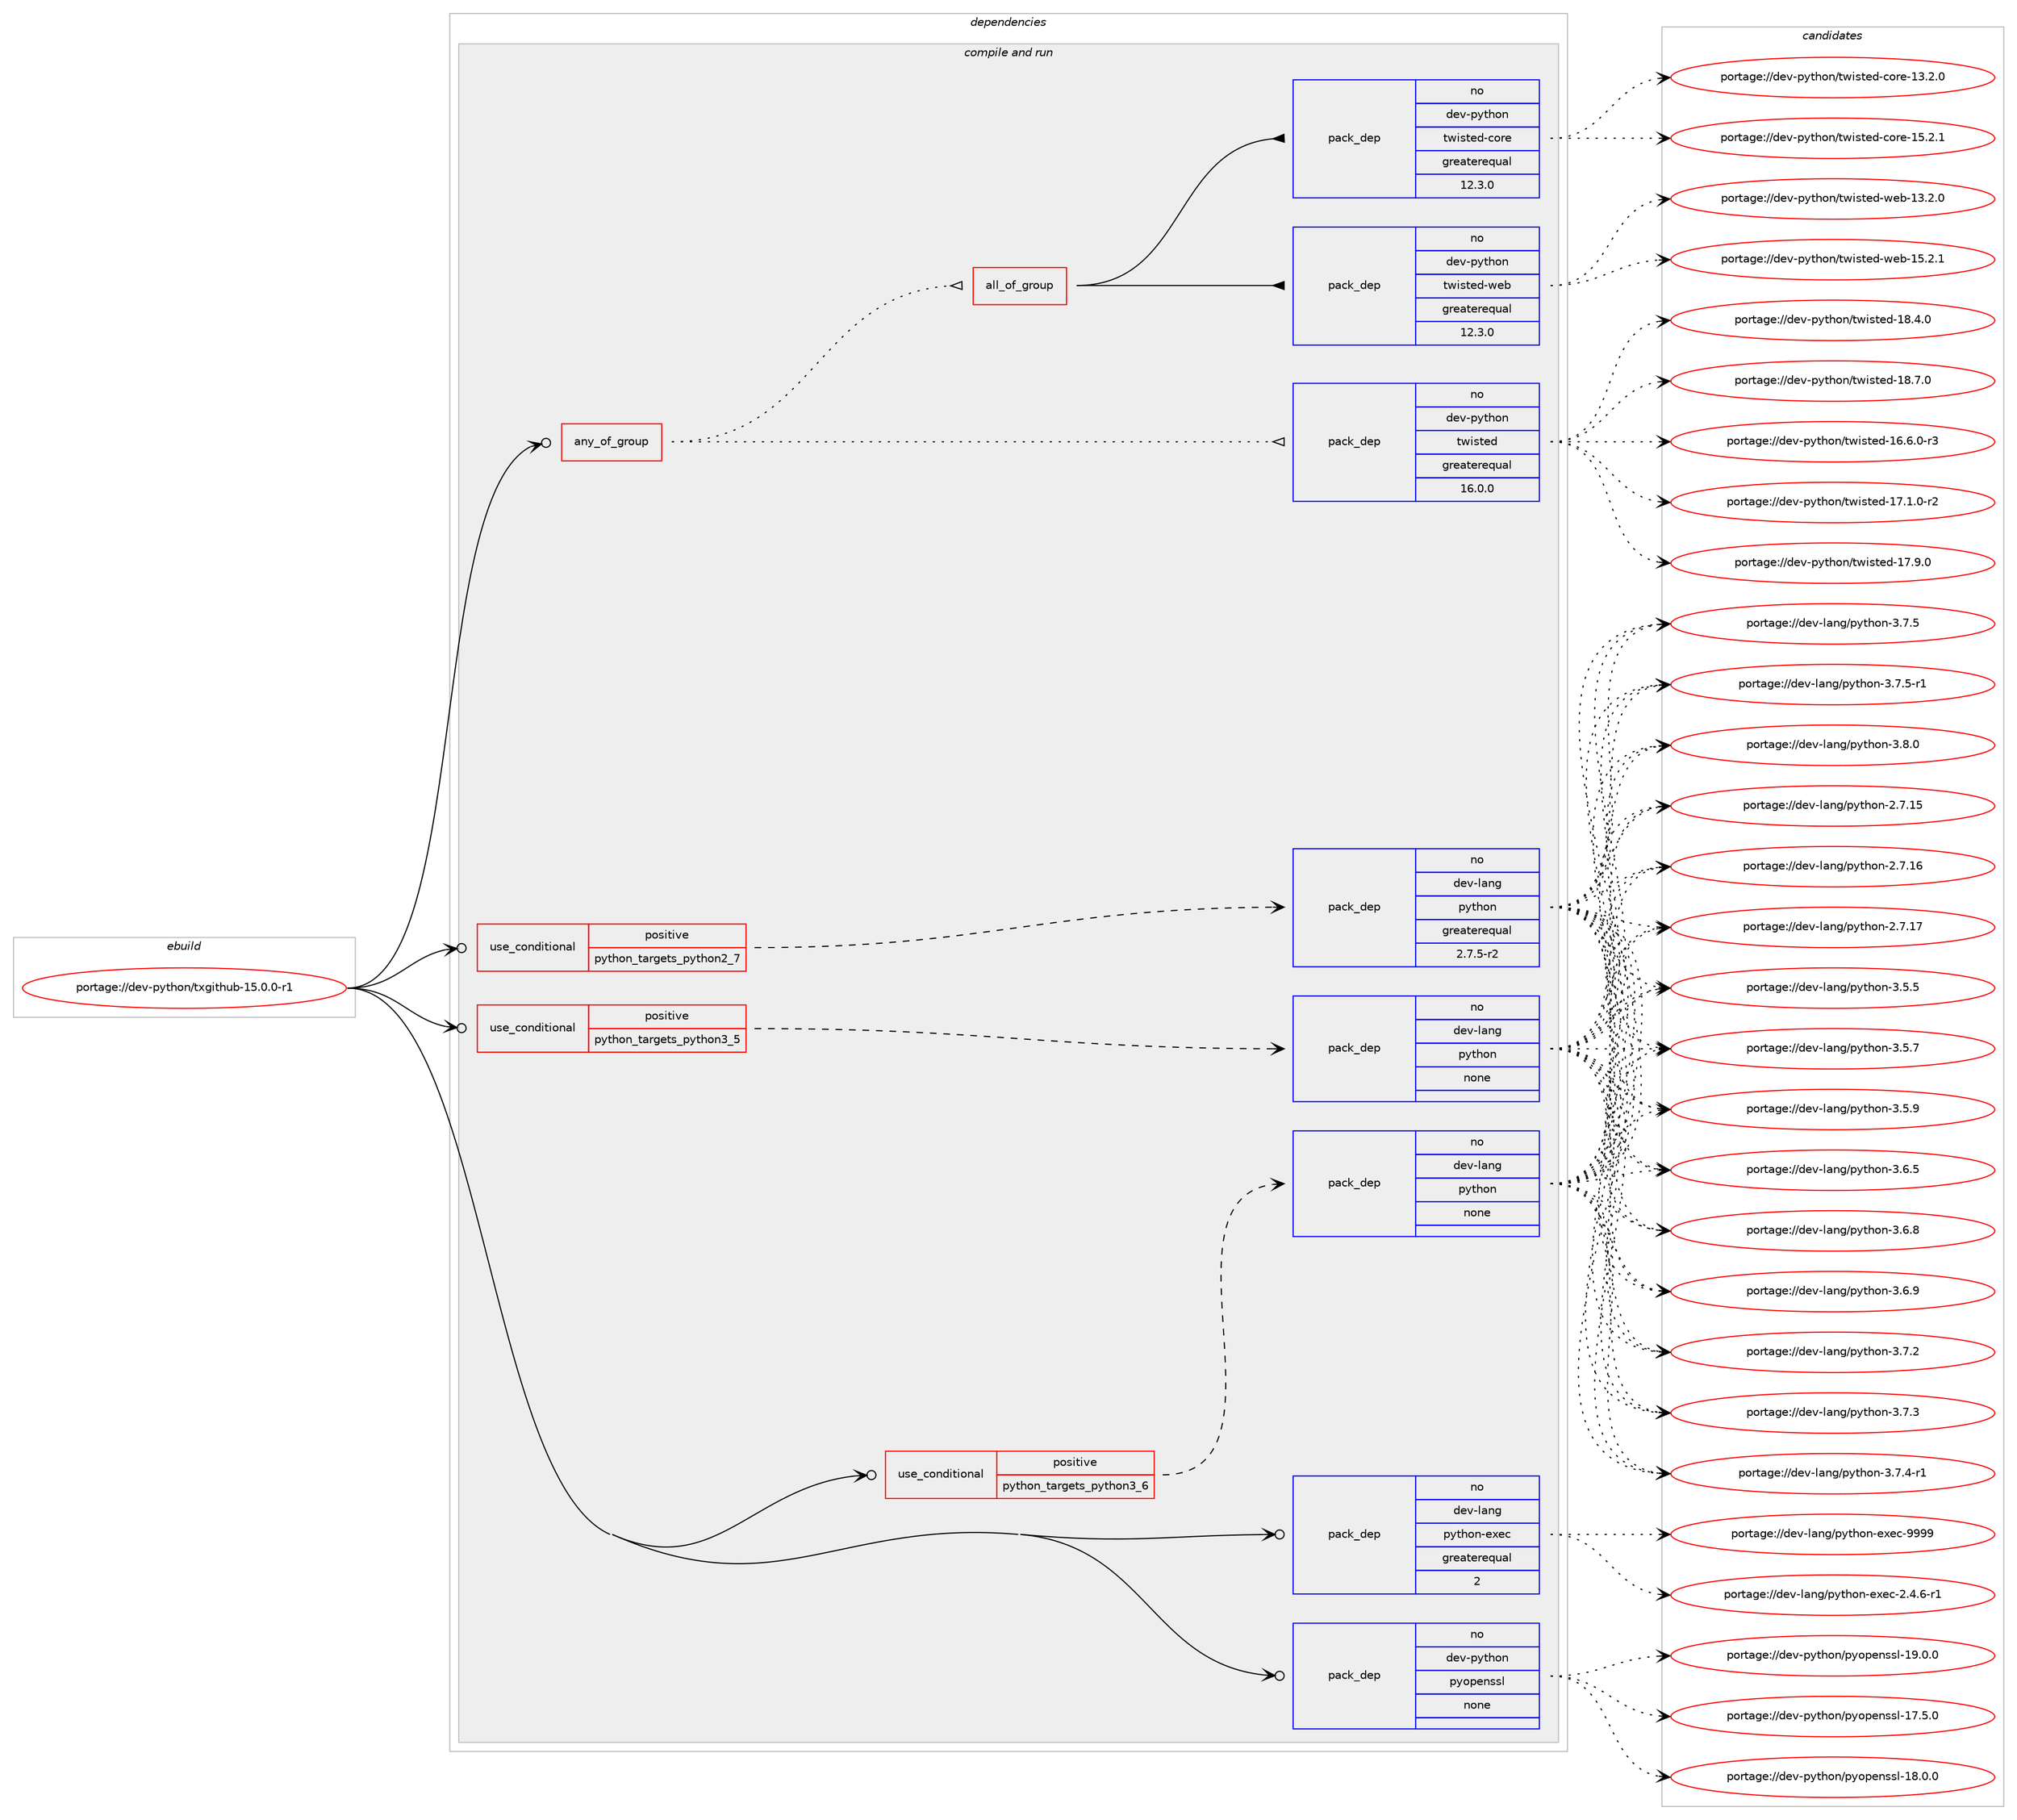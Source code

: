 digraph prolog {

# *************
# Graph options
# *************

newrank=true;
concentrate=true;
compound=true;
graph [rankdir=LR,fontname=Helvetica,fontsize=10,ranksep=1.5];#, ranksep=2.5, nodesep=0.2];
edge  [arrowhead=vee];
node  [fontname=Helvetica,fontsize=10];

# **********
# The ebuild
# **********

subgraph cluster_leftcol {
color=gray;
rank=same;
label=<<i>ebuild</i>>;
id [label="portage://dev-python/txgithub-15.0.0-r1", color=red, width=4, href="../dev-python/txgithub-15.0.0-r1.svg"];
}

# ****************
# The dependencies
# ****************

subgraph cluster_midcol {
color=gray;
label=<<i>dependencies</i>>;
subgraph cluster_compile {
fillcolor="#eeeeee";
style=filled;
label=<<i>compile</i>>;
}
subgraph cluster_compileandrun {
fillcolor="#eeeeee";
style=filled;
label=<<i>compile and run</i>>;
subgraph any3336 {
dependency177069 [label=<<TABLE BORDER="0" CELLBORDER="1" CELLSPACING="0" CELLPADDING="4"><TR><TD CELLPADDING="10">any_of_group</TD></TR></TABLE>>, shape=none, color=red];subgraph pack133519 {
dependency177070 [label=<<TABLE BORDER="0" CELLBORDER="1" CELLSPACING="0" CELLPADDING="4" WIDTH="220"><TR><TD ROWSPAN="6" CELLPADDING="30">pack_dep</TD></TR><TR><TD WIDTH="110">no</TD></TR><TR><TD>dev-python</TD></TR><TR><TD>twisted</TD></TR><TR><TD>greaterequal</TD></TR><TR><TD>16.0.0</TD></TR></TABLE>>, shape=none, color=blue];
}
dependency177069:e -> dependency177070:w [weight=20,style="dotted",arrowhead="oinv"];
subgraph all75 {
dependency177071 [label=<<TABLE BORDER="0" CELLBORDER="1" CELLSPACING="0" CELLPADDING="4"><TR><TD CELLPADDING="10">all_of_group</TD></TR></TABLE>>, shape=none, color=red];subgraph pack133520 {
dependency177072 [label=<<TABLE BORDER="0" CELLBORDER="1" CELLSPACING="0" CELLPADDING="4" WIDTH="220"><TR><TD ROWSPAN="6" CELLPADDING="30">pack_dep</TD></TR><TR><TD WIDTH="110">no</TD></TR><TR><TD>dev-python</TD></TR><TR><TD>twisted-core</TD></TR><TR><TD>greaterequal</TD></TR><TR><TD>12.3.0</TD></TR></TABLE>>, shape=none, color=blue];
}
dependency177071:e -> dependency177072:w [weight=20,style="solid",arrowhead="inv"];
subgraph pack133521 {
dependency177073 [label=<<TABLE BORDER="0" CELLBORDER="1" CELLSPACING="0" CELLPADDING="4" WIDTH="220"><TR><TD ROWSPAN="6" CELLPADDING="30">pack_dep</TD></TR><TR><TD WIDTH="110">no</TD></TR><TR><TD>dev-python</TD></TR><TR><TD>twisted-web</TD></TR><TR><TD>greaterequal</TD></TR><TR><TD>12.3.0</TD></TR></TABLE>>, shape=none, color=blue];
}
dependency177071:e -> dependency177073:w [weight=20,style="solid",arrowhead="inv"];
}
dependency177069:e -> dependency177071:w [weight=20,style="dotted",arrowhead="oinv"];
}
id:e -> dependency177069:w [weight=20,style="solid",arrowhead="odotvee"];
subgraph cond40142 {
dependency177074 [label=<<TABLE BORDER="0" CELLBORDER="1" CELLSPACING="0" CELLPADDING="4"><TR><TD ROWSPAN="3" CELLPADDING="10">use_conditional</TD></TR><TR><TD>positive</TD></TR><TR><TD>python_targets_python2_7</TD></TR></TABLE>>, shape=none, color=red];
subgraph pack133522 {
dependency177075 [label=<<TABLE BORDER="0" CELLBORDER="1" CELLSPACING="0" CELLPADDING="4" WIDTH="220"><TR><TD ROWSPAN="6" CELLPADDING="30">pack_dep</TD></TR><TR><TD WIDTH="110">no</TD></TR><TR><TD>dev-lang</TD></TR><TR><TD>python</TD></TR><TR><TD>greaterequal</TD></TR><TR><TD>2.7.5-r2</TD></TR></TABLE>>, shape=none, color=blue];
}
dependency177074:e -> dependency177075:w [weight=20,style="dashed",arrowhead="vee"];
}
id:e -> dependency177074:w [weight=20,style="solid",arrowhead="odotvee"];
subgraph cond40143 {
dependency177076 [label=<<TABLE BORDER="0" CELLBORDER="1" CELLSPACING="0" CELLPADDING="4"><TR><TD ROWSPAN="3" CELLPADDING="10">use_conditional</TD></TR><TR><TD>positive</TD></TR><TR><TD>python_targets_python3_5</TD></TR></TABLE>>, shape=none, color=red];
subgraph pack133523 {
dependency177077 [label=<<TABLE BORDER="0" CELLBORDER="1" CELLSPACING="0" CELLPADDING="4" WIDTH="220"><TR><TD ROWSPAN="6" CELLPADDING="30">pack_dep</TD></TR><TR><TD WIDTH="110">no</TD></TR><TR><TD>dev-lang</TD></TR><TR><TD>python</TD></TR><TR><TD>none</TD></TR><TR><TD></TD></TR></TABLE>>, shape=none, color=blue];
}
dependency177076:e -> dependency177077:w [weight=20,style="dashed",arrowhead="vee"];
}
id:e -> dependency177076:w [weight=20,style="solid",arrowhead="odotvee"];
subgraph cond40144 {
dependency177078 [label=<<TABLE BORDER="0" CELLBORDER="1" CELLSPACING="0" CELLPADDING="4"><TR><TD ROWSPAN="3" CELLPADDING="10">use_conditional</TD></TR><TR><TD>positive</TD></TR><TR><TD>python_targets_python3_6</TD></TR></TABLE>>, shape=none, color=red];
subgraph pack133524 {
dependency177079 [label=<<TABLE BORDER="0" CELLBORDER="1" CELLSPACING="0" CELLPADDING="4" WIDTH="220"><TR><TD ROWSPAN="6" CELLPADDING="30">pack_dep</TD></TR><TR><TD WIDTH="110">no</TD></TR><TR><TD>dev-lang</TD></TR><TR><TD>python</TD></TR><TR><TD>none</TD></TR><TR><TD></TD></TR></TABLE>>, shape=none, color=blue];
}
dependency177078:e -> dependency177079:w [weight=20,style="dashed",arrowhead="vee"];
}
id:e -> dependency177078:w [weight=20,style="solid",arrowhead="odotvee"];
subgraph pack133525 {
dependency177080 [label=<<TABLE BORDER="0" CELLBORDER="1" CELLSPACING="0" CELLPADDING="4" WIDTH="220"><TR><TD ROWSPAN="6" CELLPADDING="30">pack_dep</TD></TR><TR><TD WIDTH="110">no</TD></TR><TR><TD>dev-lang</TD></TR><TR><TD>python-exec</TD></TR><TR><TD>greaterequal</TD></TR><TR><TD>2</TD></TR></TABLE>>, shape=none, color=blue];
}
id:e -> dependency177080:w [weight=20,style="solid",arrowhead="odotvee"];
subgraph pack133526 {
dependency177081 [label=<<TABLE BORDER="0" CELLBORDER="1" CELLSPACING="0" CELLPADDING="4" WIDTH="220"><TR><TD ROWSPAN="6" CELLPADDING="30">pack_dep</TD></TR><TR><TD WIDTH="110">no</TD></TR><TR><TD>dev-python</TD></TR><TR><TD>pyopenssl</TD></TR><TR><TD>none</TD></TR><TR><TD></TD></TR></TABLE>>, shape=none, color=blue];
}
id:e -> dependency177081:w [weight=20,style="solid",arrowhead="odotvee"];
}
subgraph cluster_run {
fillcolor="#eeeeee";
style=filled;
label=<<i>run</i>>;
}
}

# **************
# The candidates
# **************

subgraph cluster_choices {
rank=same;
color=gray;
label=<<i>candidates</i>>;

subgraph choice133519 {
color=black;
nodesep=1;
choiceportage1001011184511212111610411111047116119105115116101100454954465446484511451 [label="portage://dev-python/twisted-16.6.0-r3", color=red, width=4,href="../dev-python/twisted-16.6.0-r3.svg"];
choiceportage1001011184511212111610411111047116119105115116101100454955464946484511450 [label="portage://dev-python/twisted-17.1.0-r2", color=red, width=4,href="../dev-python/twisted-17.1.0-r2.svg"];
choiceportage100101118451121211161041111104711611910511511610110045495546574648 [label="portage://dev-python/twisted-17.9.0", color=red, width=4,href="../dev-python/twisted-17.9.0.svg"];
choiceportage100101118451121211161041111104711611910511511610110045495646524648 [label="portage://dev-python/twisted-18.4.0", color=red, width=4,href="../dev-python/twisted-18.4.0.svg"];
choiceportage100101118451121211161041111104711611910511511610110045495646554648 [label="portage://dev-python/twisted-18.7.0", color=red, width=4,href="../dev-python/twisted-18.7.0.svg"];
dependency177070:e -> choiceportage1001011184511212111610411111047116119105115116101100454954465446484511451:w [style=dotted,weight="100"];
dependency177070:e -> choiceportage1001011184511212111610411111047116119105115116101100454955464946484511450:w [style=dotted,weight="100"];
dependency177070:e -> choiceportage100101118451121211161041111104711611910511511610110045495546574648:w [style=dotted,weight="100"];
dependency177070:e -> choiceportage100101118451121211161041111104711611910511511610110045495646524648:w [style=dotted,weight="100"];
dependency177070:e -> choiceportage100101118451121211161041111104711611910511511610110045495646554648:w [style=dotted,weight="100"];
}
subgraph choice133520 {
color=black;
nodesep=1;
choiceportage1001011184511212111610411111047116119105115116101100459911111410145495146504648 [label="portage://dev-python/twisted-core-13.2.0", color=red, width=4,href="../dev-python/twisted-core-13.2.0.svg"];
choiceportage1001011184511212111610411111047116119105115116101100459911111410145495346504649 [label="portage://dev-python/twisted-core-15.2.1", color=red, width=4,href="../dev-python/twisted-core-15.2.1.svg"];
dependency177072:e -> choiceportage1001011184511212111610411111047116119105115116101100459911111410145495146504648:w [style=dotted,weight="100"];
dependency177072:e -> choiceportage1001011184511212111610411111047116119105115116101100459911111410145495346504649:w [style=dotted,weight="100"];
}
subgraph choice133521 {
color=black;
nodesep=1;
choiceportage1001011184511212111610411111047116119105115116101100451191019845495146504648 [label="portage://dev-python/twisted-web-13.2.0", color=red, width=4,href="../dev-python/twisted-web-13.2.0.svg"];
choiceportage1001011184511212111610411111047116119105115116101100451191019845495346504649 [label="portage://dev-python/twisted-web-15.2.1", color=red, width=4,href="../dev-python/twisted-web-15.2.1.svg"];
dependency177073:e -> choiceportage1001011184511212111610411111047116119105115116101100451191019845495146504648:w [style=dotted,weight="100"];
dependency177073:e -> choiceportage1001011184511212111610411111047116119105115116101100451191019845495346504649:w [style=dotted,weight="100"];
}
subgraph choice133522 {
color=black;
nodesep=1;
choiceportage10010111845108971101034711212111610411111045504655464953 [label="portage://dev-lang/python-2.7.15", color=red, width=4,href="../dev-lang/python-2.7.15.svg"];
choiceportage10010111845108971101034711212111610411111045504655464954 [label="portage://dev-lang/python-2.7.16", color=red, width=4,href="../dev-lang/python-2.7.16.svg"];
choiceportage10010111845108971101034711212111610411111045504655464955 [label="portage://dev-lang/python-2.7.17", color=red, width=4,href="../dev-lang/python-2.7.17.svg"];
choiceportage100101118451089711010347112121116104111110455146534653 [label="portage://dev-lang/python-3.5.5", color=red, width=4,href="../dev-lang/python-3.5.5.svg"];
choiceportage100101118451089711010347112121116104111110455146534655 [label="portage://dev-lang/python-3.5.7", color=red, width=4,href="../dev-lang/python-3.5.7.svg"];
choiceportage100101118451089711010347112121116104111110455146534657 [label="portage://dev-lang/python-3.5.9", color=red, width=4,href="../dev-lang/python-3.5.9.svg"];
choiceportage100101118451089711010347112121116104111110455146544653 [label="portage://dev-lang/python-3.6.5", color=red, width=4,href="../dev-lang/python-3.6.5.svg"];
choiceportage100101118451089711010347112121116104111110455146544656 [label="portage://dev-lang/python-3.6.8", color=red, width=4,href="../dev-lang/python-3.6.8.svg"];
choiceportage100101118451089711010347112121116104111110455146544657 [label="portage://dev-lang/python-3.6.9", color=red, width=4,href="../dev-lang/python-3.6.9.svg"];
choiceportage100101118451089711010347112121116104111110455146554650 [label="portage://dev-lang/python-3.7.2", color=red, width=4,href="../dev-lang/python-3.7.2.svg"];
choiceportage100101118451089711010347112121116104111110455146554651 [label="portage://dev-lang/python-3.7.3", color=red, width=4,href="../dev-lang/python-3.7.3.svg"];
choiceportage1001011184510897110103471121211161041111104551465546524511449 [label="portage://dev-lang/python-3.7.4-r1", color=red, width=4,href="../dev-lang/python-3.7.4-r1.svg"];
choiceportage100101118451089711010347112121116104111110455146554653 [label="portage://dev-lang/python-3.7.5", color=red, width=4,href="../dev-lang/python-3.7.5.svg"];
choiceportage1001011184510897110103471121211161041111104551465546534511449 [label="portage://dev-lang/python-3.7.5-r1", color=red, width=4,href="../dev-lang/python-3.7.5-r1.svg"];
choiceportage100101118451089711010347112121116104111110455146564648 [label="portage://dev-lang/python-3.8.0", color=red, width=4,href="../dev-lang/python-3.8.0.svg"];
dependency177075:e -> choiceportage10010111845108971101034711212111610411111045504655464953:w [style=dotted,weight="100"];
dependency177075:e -> choiceportage10010111845108971101034711212111610411111045504655464954:w [style=dotted,weight="100"];
dependency177075:e -> choiceportage10010111845108971101034711212111610411111045504655464955:w [style=dotted,weight="100"];
dependency177075:e -> choiceportage100101118451089711010347112121116104111110455146534653:w [style=dotted,weight="100"];
dependency177075:e -> choiceportage100101118451089711010347112121116104111110455146534655:w [style=dotted,weight="100"];
dependency177075:e -> choiceportage100101118451089711010347112121116104111110455146534657:w [style=dotted,weight="100"];
dependency177075:e -> choiceportage100101118451089711010347112121116104111110455146544653:w [style=dotted,weight="100"];
dependency177075:e -> choiceportage100101118451089711010347112121116104111110455146544656:w [style=dotted,weight="100"];
dependency177075:e -> choiceportage100101118451089711010347112121116104111110455146544657:w [style=dotted,weight="100"];
dependency177075:e -> choiceportage100101118451089711010347112121116104111110455146554650:w [style=dotted,weight="100"];
dependency177075:e -> choiceportage100101118451089711010347112121116104111110455146554651:w [style=dotted,weight="100"];
dependency177075:e -> choiceportage1001011184510897110103471121211161041111104551465546524511449:w [style=dotted,weight="100"];
dependency177075:e -> choiceportage100101118451089711010347112121116104111110455146554653:w [style=dotted,weight="100"];
dependency177075:e -> choiceportage1001011184510897110103471121211161041111104551465546534511449:w [style=dotted,weight="100"];
dependency177075:e -> choiceportage100101118451089711010347112121116104111110455146564648:w [style=dotted,weight="100"];
}
subgraph choice133523 {
color=black;
nodesep=1;
choiceportage10010111845108971101034711212111610411111045504655464953 [label="portage://dev-lang/python-2.7.15", color=red, width=4,href="../dev-lang/python-2.7.15.svg"];
choiceportage10010111845108971101034711212111610411111045504655464954 [label="portage://dev-lang/python-2.7.16", color=red, width=4,href="../dev-lang/python-2.7.16.svg"];
choiceportage10010111845108971101034711212111610411111045504655464955 [label="portage://dev-lang/python-2.7.17", color=red, width=4,href="../dev-lang/python-2.7.17.svg"];
choiceportage100101118451089711010347112121116104111110455146534653 [label="portage://dev-lang/python-3.5.5", color=red, width=4,href="../dev-lang/python-3.5.5.svg"];
choiceportage100101118451089711010347112121116104111110455146534655 [label="portage://dev-lang/python-3.5.7", color=red, width=4,href="../dev-lang/python-3.5.7.svg"];
choiceportage100101118451089711010347112121116104111110455146534657 [label="portage://dev-lang/python-3.5.9", color=red, width=4,href="../dev-lang/python-3.5.9.svg"];
choiceportage100101118451089711010347112121116104111110455146544653 [label="portage://dev-lang/python-3.6.5", color=red, width=4,href="../dev-lang/python-3.6.5.svg"];
choiceportage100101118451089711010347112121116104111110455146544656 [label="portage://dev-lang/python-3.6.8", color=red, width=4,href="../dev-lang/python-3.6.8.svg"];
choiceportage100101118451089711010347112121116104111110455146544657 [label="portage://dev-lang/python-3.6.9", color=red, width=4,href="../dev-lang/python-3.6.9.svg"];
choiceportage100101118451089711010347112121116104111110455146554650 [label="portage://dev-lang/python-3.7.2", color=red, width=4,href="../dev-lang/python-3.7.2.svg"];
choiceportage100101118451089711010347112121116104111110455146554651 [label="portage://dev-lang/python-3.7.3", color=red, width=4,href="../dev-lang/python-3.7.3.svg"];
choiceportage1001011184510897110103471121211161041111104551465546524511449 [label="portage://dev-lang/python-3.7.4-r1", color=red, width=4,href="../dev-lang/python-3.7.4-r1.svg"];
choiceportage100101118451089711010347112121116104111110455146554653 [label="portage://dev-lang/python-3.7.5", color=red, width=4,href="../dev-lang/python-3.7.5.svg"];
choiceportage1001011184510897110103471121211161041111104551465546534511449 [label="portage://dev-lang/python-3.7.5-r1", color=red, width=4,href="../dev-lang/python-3.7.5-r1.svg"];
choiceportage100101118451089711010347112121116104111110455146564648 [label="portage://dev-lang/python-3.8.0", color=red, width=4,href="../dev-lang/python-3.8.0.svg"];
dependency177077:e -> choiceportage10010111845108971101034711212111610411111045504655464953:w [style=dotted,weight="100"];
dependency177077:e -> choiceportage10010111845108971101034711212111610411111045504655464954:w [style=dotted,weight="100"];
dependency177077:e -> choiceportage10010111845108971101034711212111610411111045504655464955:w [style=dotted,weight="100"];
dependency177077:e -> choiceportage100101118451089711010347112121116104111110455146534653:w [style=dotted,weight="100"];
dependency177077:e -> choiceportage100101118451089711010347112121116104111110455146534655:w [style=dotted,weight="100"];
dependency177077:e -> choiceportage100101118451089711010347112121116104111110455146534657:w [style=dotted,weight="100"];
dependency177077:e -> choiceportage100101118451089711010347112121116104111110455146544653:w [style=dotted,weight="100"];
dependency177077:e -> choiceportage100101118451089711010347112121116104111110455146544656:w [style=dotted,weight="100"];
dependency177077:e -> choiceportage100101118451089711010347112121116104111110455146544657:w [style=dotted,weight="100"];
dependency177077:e -> choiceportage100101118451089711010347112121116104111110455146554650:w [style=dotted,weight="100"];
dependency177077:e -> choiceportage100101118451089711010347112121116104111110455146554651:w [style=dotted,weight="100"];
dependency177077:e -> choiceportage1001011184510897110103471121211161041111104551465546524511449:w [style=dotted,weight="100"];
dependency177077:e -> choiceportage100101118451089711010347112121116104111110455146554653:w [style=dotted,weight="100"];
dependency177077:e -> choiceportage1001011184510897110103471121211161041111104551465546534511449:w [style=dotted,weight="100"];
dependency177077:e -> choiceportage100101118451089711010347112121116104111110455146564648:w [style=dotted,weight="100"];
}
subgraph choice133524 {
color=black;
nodesep=1;
choiceportage10010111845108971101034711212111610411111045504655464953 [label="portage://dev-lang/python-2.7.15", color=red, width=4,href="../dev-lang/python-2.7.15.svg"];
choiceportage10010111845108971101034711212111610411111045504655464954 [label="portage://dev-lang/python-2.7.16", color=red, width=4,href="../dev-lang/python-2.7.16.svg"];
choiceportage10010111845108971101034711212111610411111045504655464955 [label="portage://dev-lang/python-2.7.17", color=red, width=4,href="../dev-lang/python-2.7.17.svg"];
choiceportage100101118451089711010347112121116104111110455146534653 [label="portage://dev-lang/python-3.5.5", color=red, width=4,href="../dev-lang/python-3.5.5.svg"];
choiceportage100101118451089711010347112121116104111110455146534655 [label="portage://dev-lang/python-3.5.7", color=red, width=4,href="../dev-lang/python-3.5.7.svg"];
choiceportage100101118451089711010347112121116104111110455146534657 [label="portage://dev-lang/python-3.5.9", color=red, width=4,href="../dev-lang/python-3.5.9.svg"];
choiceportage100101118451089711010347112121116104111110455146544653 [label="portage://dev-lang/python-3.6.5", color=red, width=4,href="../dev-lang/python-3.6.5.svg"];
choiceportage100101118451089711010347112121116104111110455146544656 [label="portage://dev-lang/python-3.6.8", color=red, width=4,href="../dev-lang/python-3.6.8.svg"];
choiceportage100101118451089711010347112121116104111110455146544657 [label="portage://dev-lang/python-3.6.9", color=red, width=4,href="../dev-lang/python-3.6.9.svg"];
choiceportage100101118451089711010347112121116104111110455146554650 [label="portage://dev-lang/python-3.7.2", color=red, width=4,href="../dev-lang/python-3.7.2.svg"];
choiceportage100101118451089711010347112121116104111110455146554651 [label="portage://dev-lang/python-3.7.3", color=red, width=4,href="../dev-lang/python-3.7.3.svg"];
choiceportage1001011184510897110103471121211161041111104551465546524511449 [label="portage://dev-lang/python-3.7.4-r1", color=red, width=4,href="../dev-lang/python-3.7.4-r1.svg"];
choiceportage100101118451089711010347112121116104111110455146554653 [label="portage://dev-lang/python-3.7.5", color=red, width=4,href="../dev-lang/python-3.7.5.svg"];
choiceportage1001011184510897110103471121211161041111104551465546534511449 [label="portage://dev-lang/python-3.7.5-r1", color=red, width=4,href="../dev-lang/python-3.7.5-r1.svg"];
choiceportage100101118451089711010347112121116104111110455146564648 [label="portage://dev-lang/python-3.8.0", color=red, width=4,href="../dev-lang/python-3.8.0.svg"];
dependency177079:e -> choiceportage10010111845108971101034711212111610411111045504655464953:w [style=dotted,weight="100"];
dependency177079:e -> choiceportage10010111845108971101034711212111610411111045504655464954:w [style=dotted,weight="100"];
dependency177079:e -> choiceportage10010111845108971101034711212111610411111045504655464955:w [style=dotted,weight="100"];
dependency177079:e -> choiceportage100101118451089711010347112121116104111110455146534653:w [style=dotted,weight="100"];
dependency177079:e -> choiceportage100101118451089711010347112121116104111110455146534655:w [style=dotted,weight="100"];
dependency177079:e -> choiceportage100101118451089711010347112121116104111110455146534657:w [style=dotted,weight="100"];
dependency177079:e -> choiceportage100101118451089711010347112121116104111110455146544653:w [style=dotted,weight="100"];
dependency177079:e -> choiceportage100101118451089711010347112121116104111110455146544656:w [style=dotted,weight="100"];
dependency177079:e -> choiceportage100101118451089711010347112121116104111110455146544657:w [style=dotted,weight="100"];
dependency177079:e -> choiceportage100101118451089711010347112121116104111110455146554650:w [style=dotted,weight="100"];
dependency177079:e -> choiceportage100101118451089711010347112121116104111110455146554651:w [style=dotted,weight="100"];
dependency177079:e -> choiceportage1001011184510897110103471121211161041111104551465546524511449:w [style=dotted,weight="100"];
dependency177079:e -> choiceportage100101118451089711010347112121116104111110455146554653:w [style=dotted,weight="100"];
dependency177079:e -> choiceportage1001011184510897110103471121211161041111104551465546534511449:w [style=dotted,weight="100"];
dependency177079:e -> choiceportage100101118451089711010347112121116104111110455146564648:w [style=dotted,weight="100"];
}
subgraph choice133525 {
color=black;
nodesep=1;
choiceportage10010111845108971101034711212111610411111045101120101994550465246544511449 [label="portage://dev-lang/python-exec-2.4.6-r1", color=red, width=4,href="../dev-lang/python-exec-2.4.6-r1.svg"];
choiceportage10010111845108971101034711212111610411111045101120101994557575757 [label="portage://dev-lang/python-exec-9999", color=red, width=4,href="../dev-lang/python-exec-9999.svg"];
dependency177080:e -> choiceportage10010111845108971101034711212111610411111045101120101994550465246544511449:w [style=dotted,weight="100"];
dependency177080:e -> choiceportage10010111845108971101034711212111610411111045101120101994557575757:w [style=dotted,weight="100"];
}
subgraph choice133526 {
color=black;
nodesep=1;
choiceportage100101118451121211161041111104711212111111210111011511510845495546534648 [label="portage://dev-python/pyopenssl-17.5.0", color=red, width=4,href="../dev-python/pyopenssl-17.5.0.svg"];
choiceportage100101118451121211161041111104711212111111210111011511510845495646484648 [label="portage://dev-python/pyopenssl-18.0.0", color=red, width=4,href="../dev-python/pyopenssl-18.0.0.svg"];
choiceportage100101118451121211161041111104711212111111210111011511510845495746484648 [label="portage://dev-python/pyopenssl-19.0.0", color=red, width=4,href="../dev-python/pyopenssl-19.0.0.svg"];
dependency177081:e -> choiceportage100101118451121211161041111104711212111111210111011511510845495546534648:w [style=dotted,weight="100"];
dependency177081:e -> choiceportage100101118451121211161041111104711212111111210111011511510845495646484648:w [style=dotted,weight="100"];
dependency177081:e -> choiceportage100101118451121211161041111104711212111111210111011511510845495746484648:w [style=dotted,weight="100"];
}
}

}
